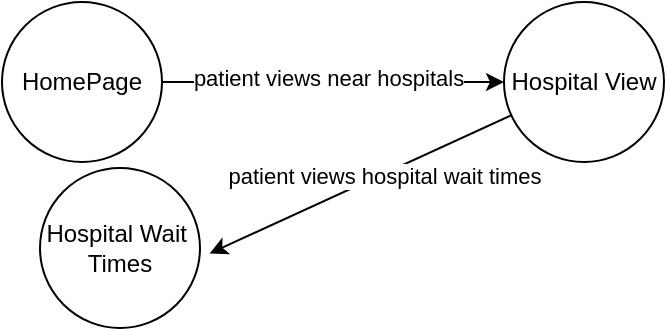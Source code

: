 <mxfile version="24.8.3">
  <diagram name="Page-1" id="NfButQZjhZ4wamLMoBEm">
    <mxGraphModel dx="424" dy="-174" grid="0" gridSize="10" guides="1" tooltips="1" connect="1" arrows="1" fold="1" page="0" pageScale="1" pageWidth="850" pageHeight="1100" math="0" shadow="0">
      <root>
        <mxCell id="0" />
        <mxCell id="1" parent="0" />
        <mxCell id="zlFfJobk3KSyEtTHEZul-1" style="rounded=0;orthogonalLoop=1;jettySize=auto;html=1;" edge="1" parent="1" source="lGDO1zubE_AWot6uxW1o-1" target="lGDO1zubE_AWot6uxW1o-2">
          <mxGeometry relative="1" as="geometry" />
        </mxCell>
        <mxCell id="zlFfJobk3KSyEtTHEZul-2" value="patient views near hospitals" style="edgeLabel;html=1;align=center;verticalAlign=middle;resizable=0;points=[];" vertex="1" connectable="0" parent="zlFfJobk3KSyEtTHEZul-1">
          <mxGeometry x="0.253" y="2" relative="1" as="geometry">
            <mxPoint x="-24" as="offset" />
          </mxGeometry>
        </mxCell>
        <mxCell id="lGDO1zubE_AWot6uxW1o-1" value="HomePage" style="ellipse;whiteSpace=wrap;html=1;aspect=fixed;" parent="1" vertex="1">
          <mxGeometry x="97" y="419" width="80" height="80" as="geometry" />
        </mxCell>
        <mxCell id="lGDO1zubE_AWot6uxW1o-2" value="Hospital View" style="ellipse;whiteSpace=wrap;html=1;aspect=fixed;" parent="1" vertex="1">
          <mxGeometry x="348" y="419" width="80" height="80" as="geometry" />
        </mxCell>
        <mxCell id="zlFfJobk3KSyEtTHEZul-4" value="Hospital Wait&amp;nbsp;&lt;div&gt;Times&lt;/div&gt;" style="ellipse;whiteSpace=wrap;html=1;aspect=fixed;" vertex="1" parent="1">
          <mxGeometry x="116" y="502" width="80" height="80" as="geometry" />
        </mxCell>
        <mxCell id="zlFfJobk3KSyEtTHEZul-5" style="rounded=0;orthogonalLoop=1;jettySize=auto;html=1;entryX=1.06;entryY=0.534;entryDx=0;entryDy=0;entryPerimeter=0;" edge="1" parent="1" source="lGDO1zubE_AWot6uxW1o-2" target="zlFfJobk3KSyEtTHEZul-4">
          <mxGeometry relative="1" as="geometry" />
        </mxCell>
        <mxCell id="zlFfJobk3KSyEtTHEZul-7" value="patient views hospital wait times" style="edgeLabel;html=1;align=center;verticalAlign=middle;resizable=0;points=[];" vertex="1" connectable="0" parent="zlFfJobk3KSyEtTHEZul-5">
          <mxGeometry x="-0.143" y="1" relative="1" as="geometry">
            <mxPoint as="offset" />
          </mxGeometry>
        </mxCell>
      </root>
    </mxGraphModel>
  </diagram>
</mxfile>
